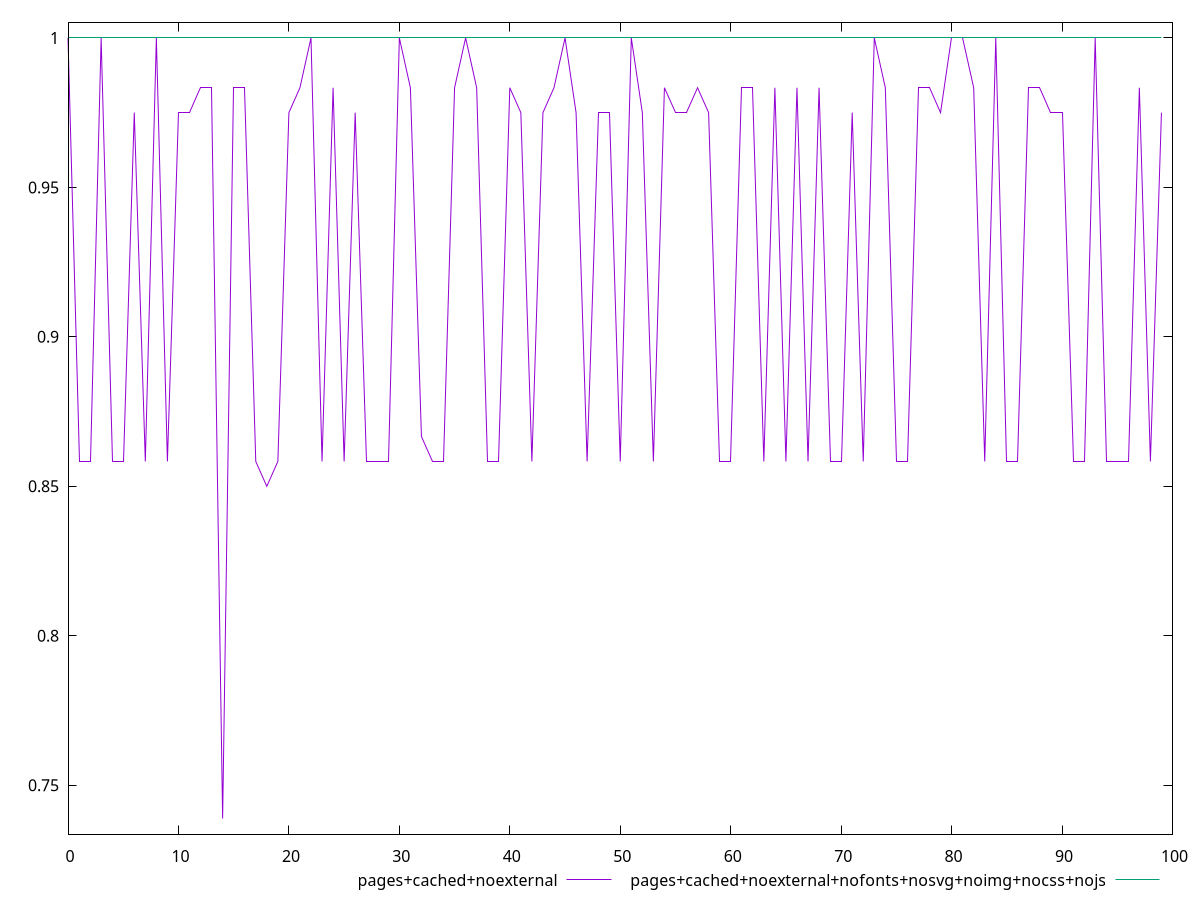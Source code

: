 $_pagesCachedNoexternal <<EOF
1
0.8583333333333334
0.8583333333333334
1
0.8583333333333334
0.8583333333333334
0.975
0.8583333333333334
1
0.8583333333333334
0.975
0.975
0.9833333333333333
0.9833333333333333
0.7388888888888889
0.9833333333333333
0.9833333333333333
0.8583333333333334
0.85
0.8583333333333334
0.975
0.9833333333333333
1
0.8583333333333334
0.9833333333333333
0.8583333333333334
0.975
0.8583333333333334
0.8583333333333334
0.8583333333333334
1
0.9833333333333333
0.8666666666666667
0.8583333333333334
0.8583333333333334
0.9833333333333333
1
0.9833333333333333
0.8583333333333334
0.8583333333333334
0.9833333333333333
0.975
0.8583333333333334
0.975
0.9833333333333333
1
0.975
0.8583333333333334
0.975
0.975
0.8583333333333334
1
0.975
0.8583333333333334
0.9833333333333333
0.975
0.975
0.9833333333333333
0.975
0.8583333333333334
0.8583333333333334
0.9833333333333333
0.9833333333333333
0.8583333333333334
0.9833333333333333
0.8583333333333334
0.9833333333333333
0.8583333333333334
0.9833333333333333
0.8583333333333334
0.8583333333333334
0.975
0.8583333333333334
1
0.9833333333333333
0.8583333333333334
0.8583333333333334
0.9833333333333333
0.9833333333333333
0.975
1
1
0.9833333333333333
0.8583333333333334
1
0.8583333333333334
0.8583333333333334
0.9833333333333333
0.9833333333333333
0.975
0.975
0.8583333333333334
0.8583333333333334
1
0.8583333333333334
0.8583333333333334
0.8583333333333334
0.9833333333333333
0.8583333333333334
0.975
EOF
$_pagesCachedNoexternalNofontsNosvgNoimgNocssNojs <<EOF
1
1
1
1
1
1
1
1
1
1
1
1
1
1
1
1
1
1
1
1
1
1
1
1
1
1
1
1
1
1
1
1
1
1
1
1
1
1
1
1
1
1
1
1
1
1
1
1
1
1
1
1
1
1
1
1
1
1
1
1
1
1
1
1
1
1
1
1
1
1
1
1
1
1
1
1
1
1
1
1
1
1
1
1
1
1
1
1
1
1
1
1
1
1
1
1
1
1
1
1
EOF
set key outside below
set terminal pngcairo
set output "report_00005_2020-11-02T22-26-11.212Z/uses-http2/uses-http2_pages+cached+noexternal_pages+cached+noexternal+nofonts+nosvg+noimg+nocss+nojs.png"
set yrange [0.7336666666666667:1.0052222222222222]
plot $_pagesCachedNoexternal title "pages+cached+noexternal" with line ,$_pagesCachedNoexternalNofontsNosvgNoimgNocssNojs title "pages+cached+noexternal+nofonts+nosvg+noimg+nocss+nojs" with line ,